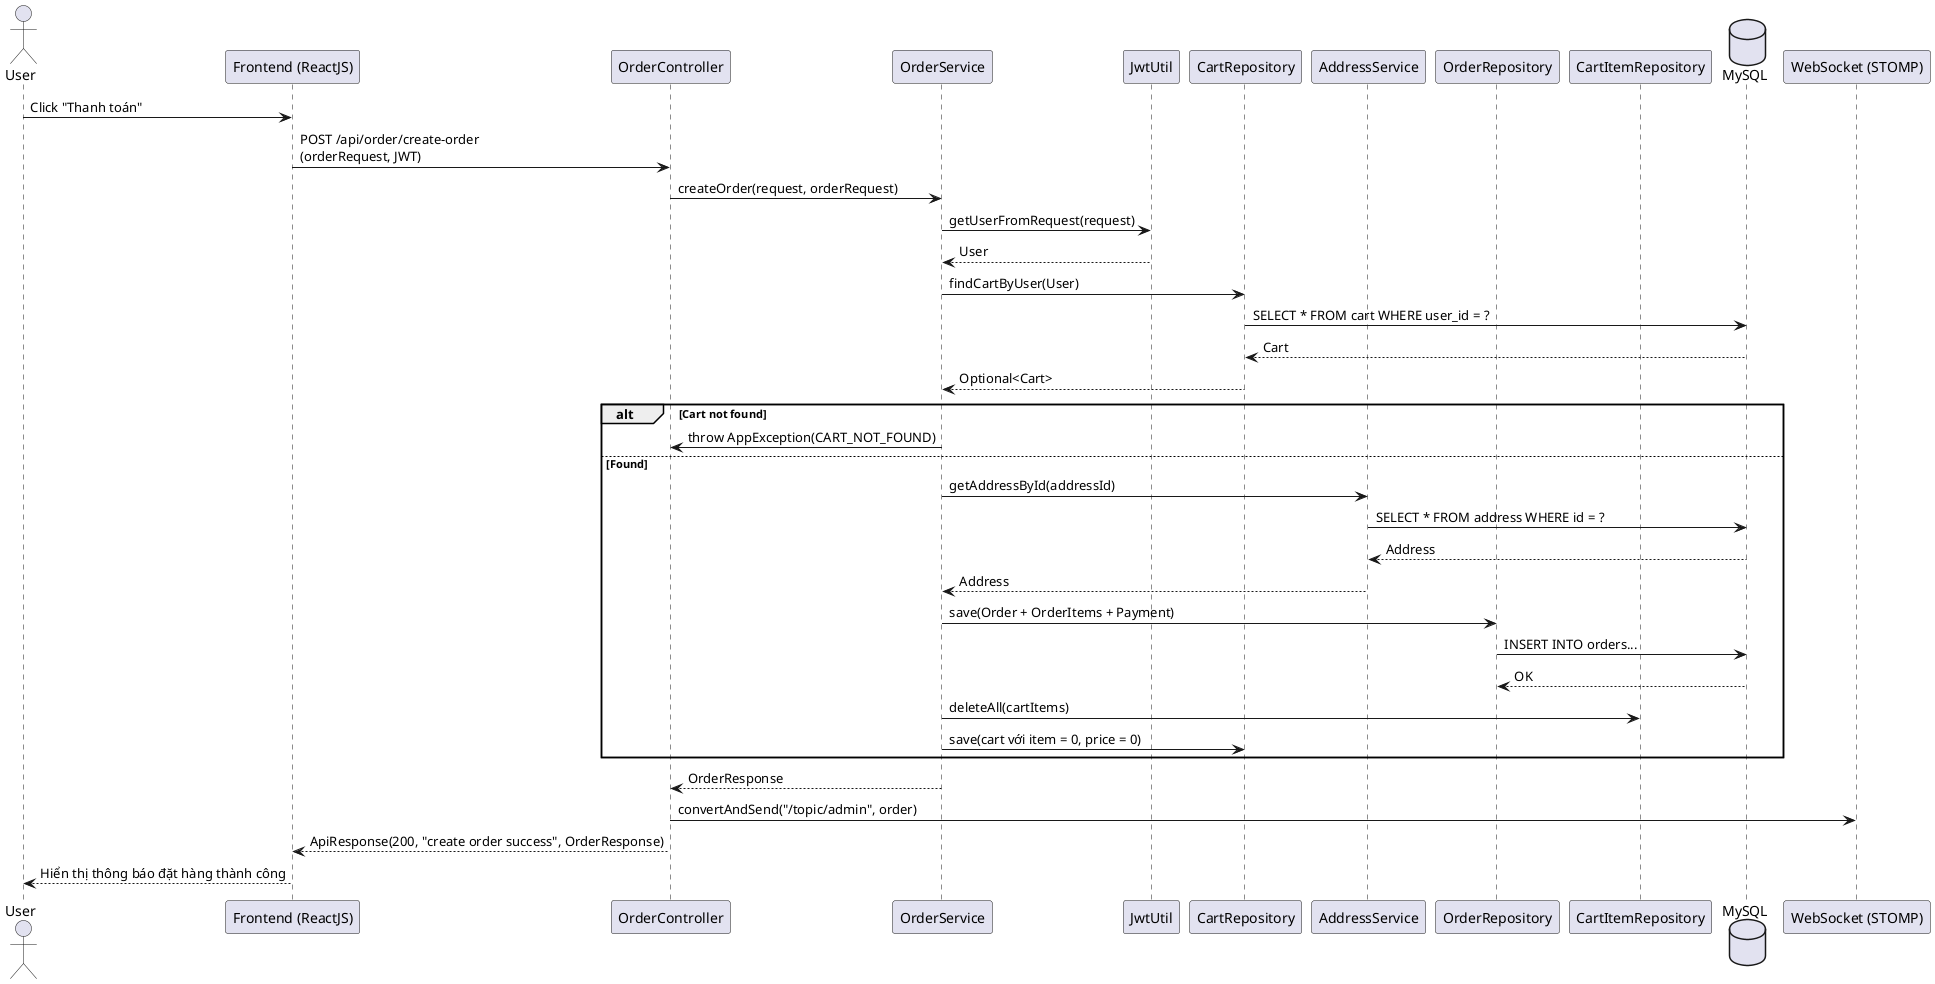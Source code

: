 @startuml
actor User
participant "Frontend (ReactJS)" as FE
participant "OrderController" as Controller
participant "OrderService" as Service
participant "JwtUtil" as JWT
participant "CartRepository" as CartRepo
participant "AddressService" as AddressSrv
participant "OrderRepository" as OrderRepo
participant "CartItemRepository" as CartItemRepo
database "MySQL" as DB
participant "WebSocket (STOMP)" as WS

User -> FE : Click "Thanh toán"
FE -> Controller : POST /api/order/create-order\n(orderRequest, JWT)
Controller -> Service : createOrder(request, orderRequest)
Service -> JWT : getUserFromRequest(request)
JWT --> Service : User

Service -> CartRepo : findCartByUser(User)
CartRepo -> DB : SELECT * FROM cart WHERE user_id = ?
DB --> CartRepo : Cart
CartRepo --> Service : Optional<Cart>

alt Cart not found
    Service -> Controller : throw AppException(CART_NOT_FOUND)
else Found
    Service -> AddressSrv : getAddressById(addressId)
    AddressSrv -> DB : SELECT * FROM address WHERE id = ?
    DB --> AddressSrv : Address
    AddressSrv --> Service : Address

    Service -> OrderRepo : save(Order + OrderItems + Payment)
    OrderRepo -> DB : INSERT INTO orders...
    DB --> OrderRepo : OK

    Service -> CartItemRepo : deleteAll(cartItems)
    Service -> CartRepo : save(cart với item = 0, price = 0)
end

Service --> Controller : OrderResponse
Controller -> WS : convertAndSend("/topic/admin", order)
Controller --> FE : ApiResponse(200, "create order success", OrderResponse)
FE --> User : Hiển thị thông báo đặt hàng thành công
@enduml
